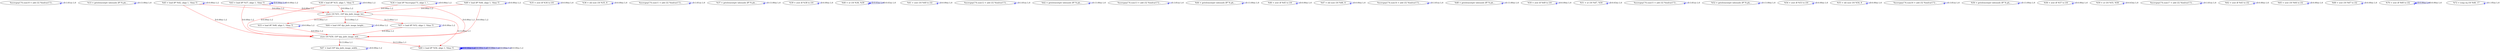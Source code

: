 digraph {
Node0x4155250[label="  %scevgep174.sum10 = add i32 %indvar172..."];
Node0x4155250 -> Node0x4155250[label="D:3.81ns L:0",color=blue];
Node0x4155390[label="  %33 = getelementptr inbounds i8* %.ph,..."];
Node0x4155390 -> Node0x4155390[label="D:13.00ns L:0",color=blue];
Node0x41554d0[label="  %34 = load i8* %scevgep175, align 1, !..."];
Node0x41554d0 -> Node0x41554d0[label="D:0.00ns L:2",color=blue];
Node0x4117670[label="  store i16 %51, i16* @p_jinfo_image_hei..."];
Node0x41554d0 -> Node0x4117670[label="D:0.00ns L:2",color=red];
Node0x4118430[label="  store i16 %59, i16* @p_jinfo_image_wid..."];
Node0x41554d0 -> Node0x4118430[label="D:0.00ns L:2",color=red];
Node0x4155610[label="  %35 = zext i8 %34 to i16"];
Node0x4155610 -> Node0x4155610[label="D:0.00ns L:0",color=blue];
Node0x4155750[label="  %36 = shl nuw i16 %35, 8"];
Node0x4155750 -> Node0x4155750[label="D:0.00ns L:0",color=blue];
Node0x4115620[label="  %scevgep174.sum11 = add i32 %indvar172..."];
Node0x4115620 -> Node0x4115620[label="D:3.81ns L:0",color=blue];
Node0x4115760[label="  %37 = getelementptr inbounds i8* %.ph,..."];
Node0x4115760 -> Node0x4115760[label="D:13.00ns L:0",color=blue];
Node0x41158a0[label="  %38 = load i8* %33, align 1, !tbaa !5"];
Node0x41158a0 -> Node0x41158a0[label="D:0.00ns L:2",color=blue];
Node0x41158a0 -> Node0x4117670[label="D:0.00ns L:2",color=red];
Node0x41158a0 -> Node0x4118430[label="D:0.00ns L:2",color=red];
Node0x41159e0[label="  %39 = zext i8 %38 to i16"];
Node0x41159e0 -> Node0x41159e0[label="D:0.00ns L:0",color=blue];
Node0x4115b20[label="  %40 = or i16 %36, %39"];
Node0x4115b20 -> Node0x4115b20[label="D:0.63ns L:0",color=blue];
Node0x4115b20 -> Node0x4115b20[label="D:0.63ns L:0",color=blue];
Node0x4115c60[label="  %41 = sext i16 %40 to i32"];
Node0x4115c60 -> Node0x4115c60[label="D:0.00ns L:0",color=blue];
Node0x4115da0[label="  %scevgep174.sum12 = add i32 %indvar172..."];
Node0x4115da0 -> Node0x4115da0[label="D:3.81ns L:0",color=blue];
Node0x4152100[label="  %42 = getelementptr inbounds i8* %.ph,..."];
Node0x4152100 -> Node0x4152100[label="D:13.00ns L:0",color=blue];
Node0x4152240[label="  %43 = load i8* %37, align 1, !tbaa !5"];
Node0x4152240 -> Node0x4152240[label="D:0.00ns L:2",color=blue];
Node0x4152240 -> Node0x4152240[label="D:0.00ns L:2",color=blue];
Node0x4152240 -> Node0x4117670[label="D:0.00ns L:2",color=red];
Node0x4152240 -> Node0x4118430[label="D:0.00ns L:2",color=red];
Node0x4152380[label="  %scevgep174.sum13 = add i32 %indvar172..."];
Node0x4152380 -> Node0x4152380[label="D:3.81ns L:0",color=blue];
Node0x41524c0[label="  %44 = getelementptr inbounds i8* %.ph,..."];
Node0x41524c0 -> Node0x41524c0[label="D:13.00ns L:0",color=blue];
Node0x4152600[label="  %45 = load i8* %42, align 1, !tbaa !5"];
Node0x4152600 -> Node0x4152600[label="D:0.00ns L:2",color=blue];
Node0x4152600 -> Node0x4117670[label="D:0.00ns L:2",color=red];
Node0x4152600 -> Node0x4118430[label="D:0.00ns L:2",color=red];
Node0x4152740[label="  %46 = zext i8 %45 to i16"];
Node0x4152740 -> Node0x4152740[label="D:0.00ns L:0",color=blue];
Node0x4116ef0[label="  %47 = shl nuw i16 %46, 8"];
Node0x4116ef0 -> Node0x4116ef0[label="D:0.00ns L:0",color=blue];
Node0x4117030[label="  %scevgep174.sum14 = add i32 %indvar172..."];
Node0x4117030 -> Node0x4117030[label="D:3.81ns L:0",color=blue];
Node0x4117170[label="  %48 = getelementptr inbounds i8* %.ph,..."];
Node0x4117170 -> Node0x4117170[label="D:13.00ns L:0",color=blue];
Node0x41172b0[label="  %49 = load i8* %44, align 1, !tbaa !5"];
Node0x41172b0 -> Node0x41172b0[label="D:0.00ns L:2",color=blue];
Node0x41172b0 -> Node0x4117670[label="D:0.00ns L:2",color=red];
Node0x41172b0 -> Node0x4118430[label="D:0.00ns L:2",color=red];
Node0x41173f0[label="  %50 = zext i8 %49 to i16"];
Node0x41173f0 -> Node0x41173f0[label="D:0.00ns L:0",color=blue];
Node0x4117530[label="  %51 = or i16 %47, %50"];
Node0x4117530 -> Node0x4117530[label="D:0.63ns L:0",color=blue];
Node0x4117a30[label="  %53 = load i8* %48, align 1, !tbaa !5"];
Node0x4117670 -> Node0x4117a30[label="D:13.00ns L:1",color=red];
Node0x4118070[label="  %57 = load i8* %52, align 1, !tbaa !5"];
Node0x4117670 -> Node0x4118070[label="D:13.00ns L:1",color=red];
Node0x41186b0[label="  %60 = load i8* %56, align 1, !tbaa !5"];
Node0x4117670 -> Node0x41186b0[label="D:13.00ns L:1",color=red];
Node0x4118bb0[label="  %64 = load i16* @p_jinfo_image_height,..."];
Node0x4117670 -> Node0x4118bb0[label="D:13.00ns L:1",color=red];
Node0x41177b0[label="  %scevgep174.sum15 = add i32 %indvar172..."];
Node0x41177b0 -> Node0x41177b0[label="D:3.81ns L:0",color=blue];
Node0x41178f0[label="  %52 = getelementptr inbounds i8* %.ph,..."];
Node0x41178f0 -> Node0x41178f0[label="D:13.00ns L:0",color=blue];
Node0x4117a30 -> Node0x4117a30[label="D:0.00ns L:2",color=blue];
Node0x4117a30 -> Node0x4118430[label="D:0.00ns L:2",color=red];
Node0x4117b70[label="  %54 = zext i8 %53 to i16"];
Node0x4117b70 -> Node0x4117b70[label="D:0.00ns L:0",color=blue];
Node0x4117cb0[label="  %55 = shl nuw i16 %54, 8"];
Node0x4117cb0 -> Node0x4117cb0[label="D:0.00ns L:0",color=blue];
Node0x4117df0[label="  %scevgep174.sum16 = add i32 %indvar172..."];
Node0x4117df0 -> Node0x4117df0[label="D:3.81ns L:0",color=blue];
Node0x4117f30[label="  %56 = getelementptr inbounds i8* %.ph,..."];
Node0x4117f30 -> Node0x4117f30[label="D:13.00ns L:0",color=blue];
Node0x4118070 -> Node0x4118070[label="D:0.00ns L:2",color=blue];
Node0x4118070 -> Node0x4118430[label="D:0.00ns L:2",color=red];
Node0x41181b0[label="  %58 = zext i8 %57 to i16"];
Node0x41181b0 -> Node0x41181b0[label="D:0.00ns L:0",color=blue];
Node0x41182f0[label="  %59 = or i16 %55, %58"];
Node0x41182f0 -> Node0x41182f0[label="D:0.63ns L:0",color=blue];
Node0x4118430 -> Node0x41186b0[label="D:13.00ns L:1",color=red];
Node0x4118f70[label="  %67 = load i16* @p_jinfo_image_width, ..."];
Node0x4118430 -> Node0x4118f70[label="D:13.00ns L:1",color=red];
Node0x4118570[label="  %scevgep174.sum17 = add i32 %indvar172..."];
Node0x4118570 -> Node0x4118570[label="D:3.81ns L:0",color=blue];
Node0x41186b0 -> Node0x41186b0[label="D:0.00ns L:2",color=blue];
Node0x41186b0 -> Node0x41186b0[label="D:0.00ns L:2",color=blue];
Node0x41186b0 -> Node0x41186b0[label="D:0.00ns L:2",color=blue];
Node0x41186b0 -> Node0x41186b0[label="D:0.00ns L:2",color=blue];
Node0x41186b0 -> Node0x41186b0[label="D:0.00ns L:2",color=blue];
Node0x4118930[label="  %62 = sext i8 %43 to i32"];
Node0x4118930 -> Node0x4118930[label="D:0.00ns L:0",color=blue];
Node0x4118bb0 -> Node0x4118bb0[label="D:0.00ns L:2",color=blue];
Node0x4118cf0[label="  %65 = sext i16 %64 to i32"];
Node0x4118cf0 -> Node0x4118cf0[label="D:0.00ns L:0",color=blue];
Node0x4118f70 -> Node0x4118f70[label="D:0.00ns L:2",color=blue];
Node0x41190b0[label="  %68 = sext i16 %67 to i32"];
Node0x41190b0 -> Node0x41190b0[label="D:0.00ns L:0",color=blue];
Node0x4119330[label="  %70 = sext i8 %60 to i32"];
Node0x4119330 -> Node0x4119330[label="D:0.00ns L:0",color=blue];
Node0x4119330 -> Node0x4119330[label="D:0.00ns L:0",color=blue];
Node0x41195b0[label="  %72 = icmp eq i16 %40, 17"];
Node0x41195b0 -> Node0x41195b0[label="D:1.95ns L:0",color=blue];
}
